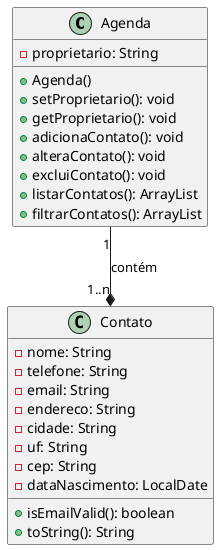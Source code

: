 @startuml
class Agenda {
    -proprietario: String
    +Agenda()
    +setProprietario(): void
    +getProprietario(): void
    +adicionaContato(): void
    +alteraContato(): void
    +excluiContato(): void
    +listarContatos(): ArrayList
    +filtrarContatos(): ArrayList
}

class Contato {
    -nome: String
    -telefone: String
    -email: String
    -endereco: String
    -cidade: String
    -uf: String
    -cep: String
    -dataNascimento: LocalDate
    +isEmailValid(): boolean
    +toString(): String


}

Agenda "1" --* "1..n" Contato : contém

@enduml
